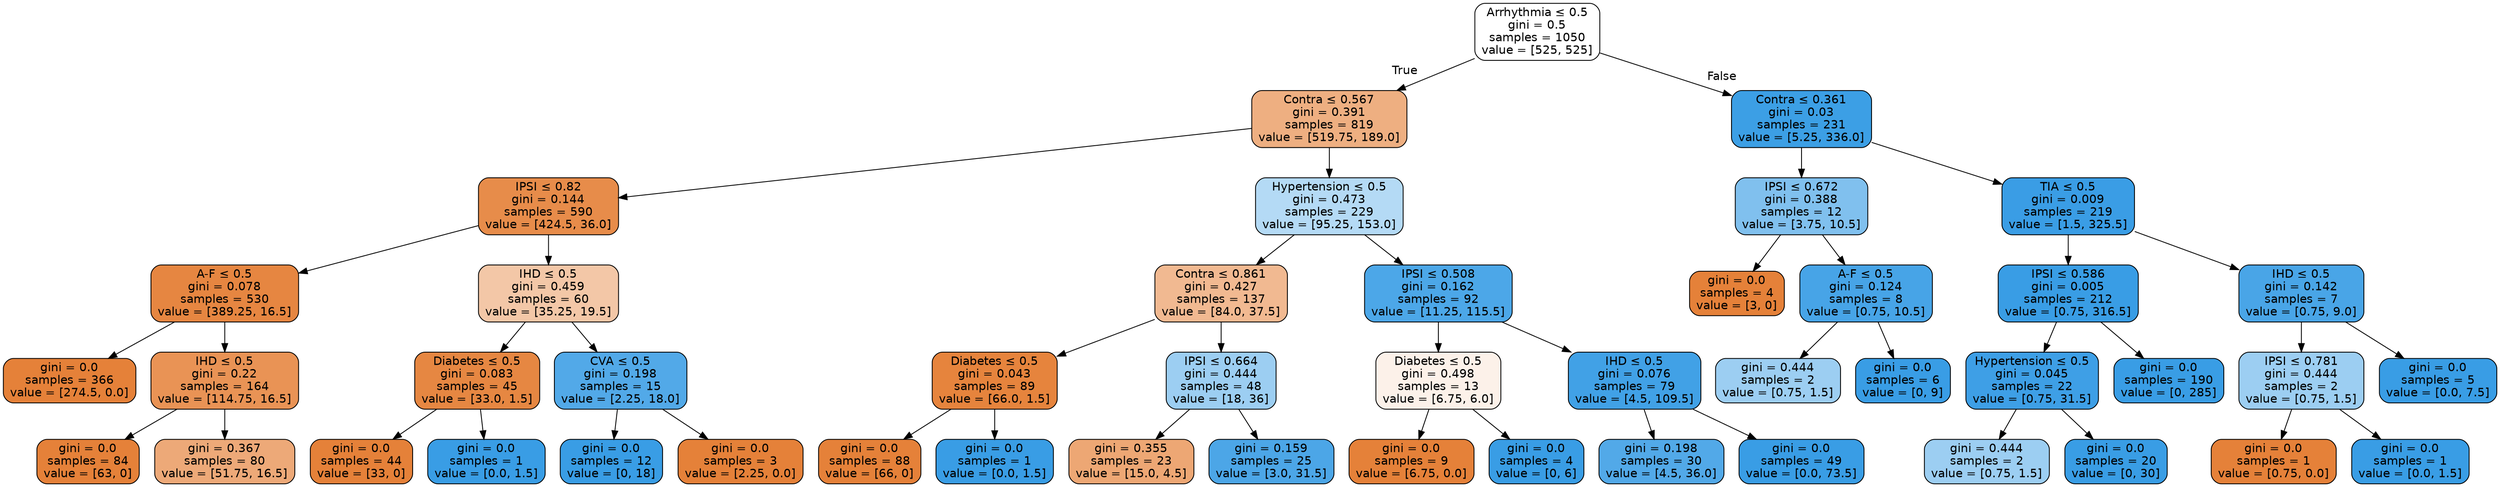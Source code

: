 digraph Tree {
node [shape=box, style="filled, rounded", color="black", fontname=helvetica] ;
edge [fontname=helvetica] ;
0 [label=<Arrhythmia &le; 0.5<br/>gini = 0.5<br/>samples = 1050<br/>value = [525, 525]>, fillcolor="#ffffff"] ;
1 [label=<Contra &le; 0.567<br/>gini = 0.391<br/>samples = 819<br/>value = [519.75, 189.0]>, fillcolor="#eeaf81"] ;
0 -> 1 [labeldistance=2.5, labelangle=45, headlabel="True"] ;
2 [label=<IPSI &le; 0.82<br/>gini = 0.144<br/>samples = 590<br/>value = [424.5, 36.0]>, fillcolor="#e78c4a"] ;
1 -> 2 ;
3 [label=<A-F &le; 0.5<br/>gini = 0.078<br/>samples = 530<br/>value = [389.25, 16.5]>, fillcolor="#e68641"] ;
2 -> 3 ;
4 [label=<gini = 0.0<br/>samples = 366<br/>value = [274.5, 0.0]>, fillcolor="#e58139"] ;
3 -> 4 ;
5 [label=<IHD &le; 0.5<br/>gini = 0.22<br/>samples = 164<br/>value = [114.75, 16.5]>, fillcolor="#e99355"] ;
3 -> 5 ;
6 [label=<gini = 0.0<br/>samples = 84<br/>value = [63, 0]>, fillcolor="#e58139"] ;
5 -> 6 ;
7 [label=<gini = 0.367<br/>samples = 80<br/>value = [51.75, 16.5]>, fillcolor="#eda978"] ;
5 -> 7 ;
8 [label=<IHD &le; 0.5<br/>gini = 0.459<br/>samples = 60<br/>value = [35.25, 19.5]>, fillcolor="#f3c7a7"] ;
2 -> 8 ;
9 [label=<Diabetes &le; 0.5<br/>gini = 0.083<br/>samples = 45<br/>value = [33.0, 1.5]>, fillcolor="#e68742"] ;
8 -> 9 ;
10 [label=<gini = 0.0<br/>samples = 44<br/>value = [33, 0]>, fillcolor="#e58139"] ;
9 -> 10 ;
11 [label=<gini = 0.0<br/>samples = 1<br/>value = [0.0, 1.5]>, fillcolor="#399de5"] ;
9 -> 11 ;
12 [label=<CVA &le; 0.5<br/>gini = 0.198<br/>samples = 15<br/>value = [2.25, 18.0]>, fillcolor="#52a9e8"] ;
8 -> 12 ;
13 [label=<gini = 0.0<br/>samples = 12<br/>value = [0, 18]>, fillcolor="#399de5"] ;
12 -> 13 ;
14 [label=<gini = 0.0<br/>samples = 3<br/>value = [2.25, 0.0]>, fillcolor="#e58139"] ;
12 -> 14 ;
15 [label=<Hypertension &le; 0.5<br/>gini = 0.473<br/>samples = 229<br/>value = [95.25, 153.0]>, fillcolor="#b4daf5"] ;
1 -> 15 ;
16 [label=<Contra &le; 0.861<br/>gini = 0.427<br/>samples = 137<br/>value = [84.0, 37.5]>, fillcolor="#f1b991"] ;
15 -> 16 ;
17 [label=<Diabetes &le; 0.5<br/>gini = 0.043<br/>samples = 89<br/>value = [66.0, 1.5]>, fillcolor="#e6843d"] ;
16 -> 17 ;
18 [label=<gini = 0.0<br/>samples = 88<br/>value = [66, 0]>, fillcolor="#e58139"] ;
17 -> 18 ;
19 [label=<gini = 0.0<br/>samples = 1<br/>value = [0.0, 1.5]>, fillcolor="#399de5"] ;
17 -> 19 ;
20 [label=<IPSI &le; 0.664<br/>gini = 0.444<br/>samples = 48<br/>value = [18, 36]>, fillcolor="#9ccef2"] ;
16 -> 20 ;
21 [label=<gini = 0.355<br/>samples = 23<br/>value = [15.0, 4.5]>, fillcolor="#eda774"] ;
20 -> 21 ;
22 [label=<gini = 0.159<br/>samples = 25<br/>value = [3.0, 31.5]>, fillcolor="#4ca6e7"] ;
20 -> 22 ;
23 [label=<IPSI &le; 0.508<br/>gini = 0.162<br/>samples = 92<br/>value = [11.25, 115.5]>, fillcolor="#4ca7e8"] ;
15 -> 23 ;
24 [label=<Diabetes &le; 0.5<br/>gini = 0.498<br/>samples = 13<br/>value = [6.75, 6.0]>, fillcolor="#fcf1e9"] ;
23 -> 24 ;
25 [label=<gini = 0.0<br/>samples = 9<br/>value = [6.75, 0.0]>, fillcolor="#e58139"] ;
24 -> 25 ;
26 [label=<gini = 0.0<br/>samples = 4<br/>value = [0, 6]>, fillcolor="#399de5"] ;
24 -> 26 ;
27 [label=<IHD &le; 0.5<br/>gini = 0.076<br/>samples = 79<br/>value = [4.5, 109.5]>, fillcolor="#41a1e6"] ;
23 -> 27 ;
28 [label=<gini = 0.198<br/>samples = 30<br/>value = [4.5, 36.0]>, fillcolor="#52a9e8"] ;
27 -> 28 ;
29 [label=<gini = 0.0<br/>samples = 49<br/>value = [0.0, 73.5]>, fillcolor="#399de5"] ;
27 -> 29 ;
30 [label=<Contra &le; 0.361<br/>gini = 0.03<br/>samples = 231<br/>value = [5.25, 336.0]>, fillcolor="#3c9fe5"] ;
0 -> 30 [labeldistance=2.5, labelangle=-45, headlabel="False"] ;
31 [label=<IPSI &le; 0.672<br/>gini = 0.388<br/>samples = 12<br/>value = [3.75, 10.5]>, fillcolor="#80c0ee"] ;
30 -> 31 ;
32 [label=<gini = 0.0<br/>samples = 4<br/>value = [3, 0]>, fillcolor="#e58139"] ;
31 -> 32 ;
33 [label=<A-F &le; 0.5<br/>gini = 0.124<br/>samples = 8<br/>value = [0.75, 10.5]>, fillcolor="#47a4e7"] ;
31 -> 33 ;
34 [label=<gini = 0.444<br/>samples = 2<br/>value = [0.75, 1.5]>, fillcolor="#9ccef2"] ;
33 -> 34 ;
35 [label=<gini = 0.0<br/>samples = 6<br/>value = [0, 9]>, fillcolor="#399de5"] ;
33 -> 35 ;
36 [label=<TIA &le; 0.5<br/>gini = 0.009<br/>samples = 219<br/>value = [1.5, 325.5]>, fillcolor="#3a9de5"] ;
30 -> 36 ;
37 [label=<IPSI &le; 0.586<br/>gini = 0.005<br/>samples = 212<br/>value = [0.75, 316.5]>, fillcolor="#399de5"] ;
36 -> 37 ;
38 [label=<Hypertension &le; 0.5<br/>gini = 0.045<br/>samples = 22<br/>value = [0.75, 31.5]>, fillcolor="#3e9fe6"] ;
37 -> 38 ;
39 [label=<gini = 0.444<br/>samples = 2<br/>value = [0.75, 1.5]>, fillcolor="#9ccef2"] ;
38 -> 39 ;
40 [label=<gini = 0.0<br/>samples = 20<br/>value = [0, 30]>, fillcolor="#399de5"] ;
38 -> 40 ;
41 [label=<gini = 0.0<br/>samples = 190<br/>value = [0, 285]>, fillcolor="#399de5"] ;
37 -> 41 ;
42 [label=<IHD &le; 0.5<br/>gini = 0.142<br/>samples = 7<br/>value = [0.75, 9.0]>, fillcolor="#49a5e7"] ;
36 -> 42 ;
43 [label=<IPSI &le; 0.781<br/>gini = 0.444<br/>samples = 2<br/>value = [0.75, 1.5]>, fillcolor="#9ccef2"] ;
42 -> 43 ;
44 [label=<gini = 0.0<br/>samples = 1<br/>value = [0.75, 0.0]>, fillcolor="#e58139"] ;
43 -> 44 ;
45 [label=<gini = 0.0<br/>samples = 1<br/>value = [0.0, 1.5]>, fillcolor="#399de5"] ;
43 -> 45 ;
46 [label=<gini = 0.0<br/>samples = 5<br/>value = [0.0, 7.5]>, fillcolor="#399de5"] ;
42 -> 46 ;
}